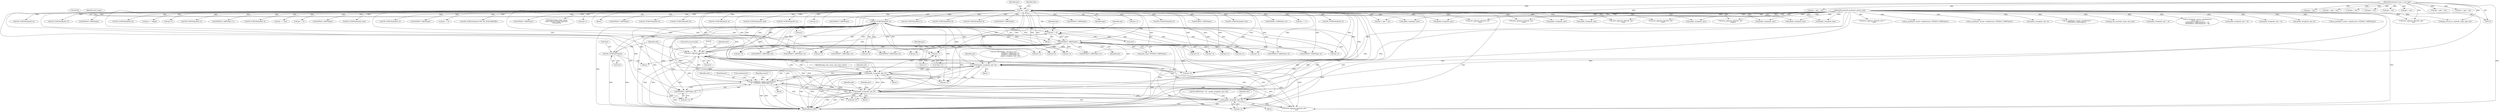 digraph "0_tcpdump_13d52e9c0e7caf7e6325b0051bc90a49968be67f@pointer" {
"1002333" [label="(Call,tptr+7)"];
"1002169" [label="(Call,ND_TCHECK2(tptr[0], 2))"];
"1002392" [label="(Call,ND_TCHECK2(*tptr,8))"];
"1002405" [label="(Call,tptr +=8)"];
"1002396" [label="(Call,print_unknown_data(ndo, tptr, \"\n\t      \", 8))"];
"1002221" [label="(Call,ipaddr_string(ndo, tptr+4))"];
"1002316" [label="(Call,ipaddr_string(ndo, tptr+2))"];
"1002255" [label="(Call,as_printf(ndo, astostr, sizeof(astostr),\n\t\t\t    EXTRACT_32BITS(tptr+2)))"];
"1002237" [label="(Call,ipaddr_string(ndo, tptr+2))"];
"1002302" [label="(Call,ipaddr_string(ndo, tptr+2))"];
"1000126" [label="(MethodParameterIn,netdissect_options *ndo)"];
"1000142" [label="(Call,tptr = pptr)"];
"1000128" [label="(MethodParameterIn,const u_char *pptr)"];
"1002176" [label="(Call,EXTRACT_16BITS(tptr))"];
"1002260" [label="(Call,EXTRACT_32BITS(tptr+2))"];
"1002554" [label="(Call,ipaddr_string(ndo, tptr))"];
"1001641" [label="(Call,tptr = pptr + len)"];
"1002196" [label="(Call,tptr+2)"];
"1000598" [label="(Call,ipaddr_string(ndo, tptr))"];
"1002169" [label="(Call,ND_TCHECK2(tptr[0], 2))"];
"1002127" [label="(Call,print_unknown_data(ndo, tptr-3, \"\n\t    \", tlen))"];
"1000682" [label="(Call,print_unknown_data(ndo, tptr, \"\n\t    \", tlen))"];
"1002866" [label="(Call,EXTRACT_32BITS(tptr))"];
"1002274" [label="(Call,EXTRACT_32BITS(tptr+2))"];
"1000385" [label="(Call,ND_TCHECK2(tptr[0], len))"];
"1002266" [label="(Identifier,tptr)"];
"1002326" [label="(Call,tptr+6)"];
"1001633" [label="(Call,print_unknown_data(ndo, tptr, \"\n\t    \", tlen))"];
"1002653" [label="(Call,print_unknown_data(ndo, tptr,\"\n\t      \", length))"];
"1002139" [label="(Call,pptr + len)"];
"1002449" [label="(Call,EXTRACT_24BITS(tptr+2))"];
"1002603" [label="(Call,tptr += 3)"];
"1000567" [label="(Call,ipaddr_string(ndo, tptr))"];
"1002375" [label="(Call,EXTRACT_16BITS(tptr+4))"];
"1002216" [label="(Block,)"];
"1002335" [label="(Literal,7)"];
"1000486" [label="(Call,ND_TCHECK2(tptr[0], 4))"];
"1002401" [label="(ControlStructure,break;)"];
"1002137" [label="(Call,tptr = pptr + len)"];
"1002405" [label="(Call,tptr +=8)"];
"1002681" [label="(Call,as_printf(ndo, astostr, sizeof(astostr), EXTRACT_32BITS(tptr)))"];
"1000208" [label="(Call,pptr + len)"];
"1002400" [label="(Literal,8)"];
"1002223" [label="(Call,tptr+4)"];
"1002666" [label="(Call,ND_TCHECK2(tptr[0], 4))"];
"1002413" [label="(Call,ND_TCHECK2(tptr[0], 5))"];
"1002476" [label="(Call,ipaddr_string(ndo, tptr))"];
"1000126" [label="(MethodParameterIn,netdissect_options *ndo)"];
"1001665" [label="(Call,EXTRACT_16BITS(tptr))"];
"1002242" [label="(Call,EXTRACT_16BITS(tptr+6))"];
"1002254" [label="(Block,)"];
"1000456" [label="(Call,as_printf(ndo, astostr, sizeof(astostr), EXTRACT_32BITS(tptr)))"];
"1000445" [label="(Call,ND_TCHECK2(tptr[0], 8))"];
"1002658" [label="(Call,tptr += length)"];
"1002450" [label="(Call,tptr+2)"];
"1000587" [label="(Call,ND_TCHECK2(tptr[0], 4))"];
"1002599" [label="(Call,EXTRACT_16BITS(tptr+1))"];
"1002387" [label="(Call,tptr+2)"];
"1000321" [label="(Call,ND_TCHECK2(tptr[0], 4))"];
"1001115" [label="(Call,tptr += tlen)"];
"1002261" [label="(Call,tptr+2)"];
"1000542" [label="(Call,tptr +=4)"];
"1002686" [label="(Call,EXTRACT_32BITS(tptr))"];
"1002323" [label="(Identifier,bgp_extd_comm_ospf_rtype_values)"];
"1001091" [label="(Call,ND_TCHECK2(tptr[0], tlen))"];
"1002497" [label="(Call,ipaddr_string(ndo, tptr))"];
"1002588" [label="(Call,ND_TCHECK2(tptr[0], 3))"];
"1000461" [label="(Call,EXTRACT_32BITS(tptr))"];
"1002454" [label="(Call,tptr +=5)"];
"1002500" [label="(Call,ipaddr_string(ndo, tptr+4))"];
"1001658" [label="(Call,ND_TCHECK2(tptr[0], BGP_MP_NLRI_MINSIZE))"];
"1002927" [label="(Call,print_unknown_data(ndo, pptr, \"\n\t    \", len))"];
"1001110" [label="(Call,print_unknown_data(ndo, tptr, \"\n\t    \", tlen))"];
"1002222" [label="(Identifier,ndo)"];
"1002170" [label="(Call,tptr[0])"];
"1000622" [label="(Call,EXTRACT_16BITS(tptr))"];
"1002177" [label="(Identifier,tptr)"];
"1002258" [label="(Call,sizeof(astostr))"];
"1002297" [label="(Call,ND_PRINT((ndo, \"%s\", ipaddr_string(ndo, tptr+2))))"];
"1001711" [label="(Call,pptr + len)"];
"1002238" [label="(Identifier,ndo)"];
"1002257" [label="(Identifier,astostr)"];
"1000421" [label="(Call,as_printf(ndo, astostr, sizeof(astostr),\n\t\t\tEXTRACT_32BITS(tptr)))"];
"1000170" [label="(Call,tok2str(bgp_origin_values,\n\t\t\t\t\t\t\"Unknown Origin Typecode\",\n\t\t\t\t\t\ttptr[0]))"];
"1002818" [label="(Call,bgp_attr_print(ndo, atype, tptr, alen))"];
"1002600" [label="(Call,tptr+1)"];
"1002255" [label="(Call,as_printf(ndo, astostr, sizeof(astostr),\n\t\t\t    EXTRACT_32BITS(tptr+2)))"];
"1002316" [label="(Call,ipaddr_string(ndo, tptr+2))"];
"1002570" [label="(Call,print_unknown_data(ndo, tptr, \"\n\t      \", tlen))"];
"1002218" [label="(Call,tptr+4)"];
"1000428" [label="(Call,ipaddr_string(ndo, tptr + 4))"];
"1000130" [label="(Block,)"];
"1000493" [label="(Call,EXTRACT_32BITS(tptr))"];
"1002523" [label="(Call,ND_TCHECK2(tptr[0], 8))"];
"1002937" [label="(MethodReturn,RET)"];
"1000258" [label="(Call,as_printf(ndo, astostr, sizeof(astostr),\n\t\t\t\tas_size == 2 ?\n\t\t\t\tEXTRACT_16BITS(&tptr[2 + i]) :\n\t\t\t\tEXTRACT_32BITS(&tptr[2 + i])))"];
"1002465" [label="(Call,ND_TCHECK2(tptr[0], 8))"];
"1002367" [label="(Call,tptr+2)"];
"1002174" [label="(Call,extd_comm=EXTRACT_16BITS(tptr))"];
"1002302" [label="(Call,ipaddr_string(ndo, tptr+2))"];
"1002217" [label="(Call,EXTRACT_32BITS(tptr+4))"];
"1002244" [label="(Identifier,tptr)"];
"1001643" [label="(Call,pptr + len)"];
"1000347" [label="(Call,ND_TCHECK2(tptr[0], 4))"];
"1000143" [label="(Identifier,tptr)"];
"1002239" [label="(Call,tptr+2)"];
"1000146" [label="(Identifier,tlen)"];
"1002165" [label="(Identifier,tlen)"];
"1000663" [label="(Call,ND_TCHECK2(tptr[0], tlen))"];
"1000408" [label="(Call,ipaddr_string(ndo, tptr + 2))"];
"1002507" [label="(Call,ND_TCHECK2(tptr[0], 4))"];
"1002237" [label="(Call,ipaddr_string(ndo, tptr+2))"];
"1001187" [label="(Call,pptr + len)"];
"1002343" [label="(Call,tptr+6)"];
"1002304" [label="(Call,tptr+2)"];
"1002256" [label="(Identifier,ndo)"];
"1002264" [label="(Call,EXTRACT_16BITS(tptr+6))"];
"1002175" [label="(Identifier,extd_comm)"];
"1000142" [label="(Call,tptr = pptr)"];
"1002176" [label="(Call,EXTRACT_16BITS(tptr))"];
"1002407" [label="(Literal,8)"];
"1002908" [label="(Call,print_unknown_data(ndo, pptr, \"\n\t    \", len))"];
"1002109" [label="(Call,tptr-3)"];
"1002212" [label="(Call,EXTRACT_16BITS(tptr+2))"];
"1002372" [label="(Call,tptr+3)"];
"1000426" [label="(Call,EXTRACT_32BITS(tptr))"];
"1000463" [label="(Call,ipaddr_string(ndo, tptr + 4))"];
"1000615" [label="(Call,ND_TCHECK2(tptr[0], 3))"];
"1002236" [label="(Block,)"];
"1002243" [label="(Call,tptr+6)"];
"1002486" [label="(Call,ND_TCHECK2(tptr[0], 8))"];
"1002397" [label="(Identifier,ndo)"];
"1002318" [label="(Call,tptr+2)"];
"1002317" [label="(Identifier,ndo)"];
"1002303" [label="(Identifier,ndo)"];
"1002543" [label="(Call,ND_TCHECK2(tptr[0], 8))"];
"1002479" [label="(Call,ipaddr_string(ndo, tptr+4))"];
"1000406" [label="(Call,EXTRACT_16BITS(tptr))"];
"1002399" [label="(Literal,\"\n\t      \")"];
"1000128" [label="(MethodParameterIn,const u_char *pptr)"];
"1000206" [label="(Call,tptr < pptr + len)"];
"1000401" [label="(Call,as_printf(ndo, astostr, sizeof(astostr), EXTRACT_16BITS(tptr)))"];
"1002349" [label="(Call,tptr+6)"];
"1002392" [label="(Call,ND_TCHECK2(*tptr,8))"];
"1002386" [label="(Call,EXTRACT_16BITS(tptr+2))"];
"1002300" [label="(Block,)"];
"1002167" [label="(Block,)"];
"1002206" [label="(Call,ND_PRINT((ndo, \": %u:%u (= %s)\",\n                               EXTRACT_16BITS(tptr+2),\n                               EXTRACT_32BITS(tptr+4),\n                               ipaddr_string(ndo, tptr+4))))"];
"1002398" [label="(Identifier,tptr)"];
"1002315" [label="(Block,)"];
"1000357" [label="(Call,EXTRACT_32BITS(tptr))"];
"1000144" [label="(Identifier,pptr)"];
"1002202" [label="(Block,)"];
"1002173" [label="(Literal,2)"];
"1002334" [label="(Identifier,tptr)"];
"1000200" [label="(Call,bgp_attr_get_as_size(ndo, atype, pptr, len))"];
"1002333" [label="(Call,tptr+7)"];
"1002260" [label="(Call,EXTRACT_32BITS(tptr+2))"];
"1002396" [label="(Call,print_unknown_data(ndo, tptr, \"\n\t      \", 8))"];
"1002265" [label="(Call,tptr+6)"];
"1002421" [label="(Call,tptr+1)"];
"1002395" [label="(Literal,8)"];
"1002275" [label="(Call,tptr+2)"];
"1002332" [label="(Call,*(tptr+7))"];
"1000331" [label="(Call,ipaddr_string(ndo, tptr))"];
"1002517" [label="(Call,ipaddr_string(ndo, tptr))"];
"1001185" [label="(Call,tptr < pptr + len)"];
"1002221" [label="(Call,ipaddr_string(ndo, tptr+4))"];
"1002393" [label="(Call,*tptr)"];
"1001709" [label="(Call,tptr < pptr + len)"];
"1000557" [label="(Call,ND_TCHECK2(tptr[0], 4))"];
"1002376" [label="(Call,tptr+4)"];
"1002406" [label="(Identifier,tptr)"];
"1002213" [label="(Call,tptr+2)"];
"1002534" [label="(Call,ipaddr_string(ndo, tptr))"];
"1002333" -> "1002332"  [label="AST: "];
"1002333" -> "1002335"  [label="CFG: "];
"1002334" -> "1002333"  [label="AST: "];
"1002335" -> "1002333"  [label="AST: "];
"1002332" -> "1002333"  [label="CFG: "];
"1002169" -> "1002333"  [label="DDG: "];
"1000142" -> "1002333"  [label="DDG: "];
"1002176" -> "1002333"  [label="DDG: "];
"1002169" -> "1002167"  [label="AST: "];
"1002169" -> "1002173"  [label="CFG: "];
"1002170" -> "1002169"  [label="AST: "];
"1002173" -> "1002169"  [label="AST: "];
"1002175" -> "1002169"  [label="CFG: "];
"1002169" -> "1002937"  [label="DDG: "];
"1002169" -> "1002937"  [label="DDG: "];
"1002392" -> "1002169"  [label="DDG: "];
"1002405" -> "1002169"  [label="DDG: "];
"1000142" -> "1002169"  [label="DDG: "];
"1002169" -> "1002176"  [label="DDG: "];
"1002169" -> "1002196"  [label="DDG: "];
"1002169" -> "1002212"  [label="DDG: "];
"1002169" -> "1002213"  [label="DDG: "];
"1002169" -> "1002217"  [label="DDG: "];
"1002169" -> "1002218"  [label="DDG: "];
"1002169" -> "1002221"  [label="DDG: "];
"1002169" -> "1002223"  [label="DDG: "];
"1002169" -> "1002237"  [label="DDG: "];
"1002169" -> "1002239"  [label="DDG: "];
"1002169" -> "1002242"  [label="DDG: "];
"1002169" -> "1002243"  [label="DDG: "];
"1002169" -> "1002260"  [label="DDG: "];
"1002169" -> "1002261"  [label="DDG: "];
"1002169" -> "1002264"  [label="DDG: "];
"1002169" -> "1002265"  [label="DDG: "];
"1002169" -> "1002274"  [label="DDG: "];
"1002169" -> "1002275"  [label="DDG: "];
"1002169" -> "1002302"  [label="DDG: "];
"1002169" -> "1002304"  [label="DDG: "];
"1002169" -> "1002316"  [label="DDG: "];
"1002169" -> "1002318"  [label="DDG: "];
"1002169" -> "1002326"  [label="DDG: "];
"1002169" -> "1002343"  [label="DDG: "];
"1002169" -> "1002349"  [label="DDG: "];
"1002169" -> "1002367"  [label="DDG: "];
"1002169" -> "1002372"  [label="DDG: "];
"1002169" -> "1002375"  [label="DDG: "];
"1002169" -> "1002376"  [label="DDG: "];
"1002169" -> "1002386"  [label="DDG: "];
"1002169" -> "1002387"  [label="DDG: "];
"1002169" -> "1002392"  [label="DDG: "];
"1002169" -> "1002396"  [label="DDG: "];
"1002169" -> "1002405"  [label="DDG: "];
"1002392" -> "1002202"  [label="AST: "];
"1002392" -> "1002395"  [label="CFG: "];
"1002393" -> "1002392"  [label="AST: "];
"1002395" -> "1002392"  [label="AST: "];
"1002397" -> "1002392"  [label="CFG: "];
"1002392" -> "1002937"  [label="DDG: "];
"1002392" -> "1002937"  [label="DDG: "];
"1002405" -> "1002167"  [label="AST: "];
"1002405" -> "1002407"  [label="CFG: "];
"1002406" -> "1002405"  [label="AST: "];
"1002407" -> "1002405"  [label="AST: "];
"1002165" -> "1002405"  [label="CFG: "];
"1002405" -> "1002937"  [label="DDG: "];
"1002405" -> "1002176"  [label="DDG: "];
"1002396" -> "1002405"  [label="DDG: "];
"1000142" -> "1002405"  [label="DDG: "];
"1002176" -> "1002405"  [label="DDG: "];
"1002396" -> "1002202"  [label="AST: "];
"1002396" -> "1002400"  [label="CFG: "];
"1002397" -> "1002396"  [label="AST: "];
"1002398" -> "1002396"  [label="AST: "];
"1002399" -> "1002396"  [label="AST: "];
"1002400" -> "1002396"  [label="AST: "];
"1002401" -> "1002396"  [label="CFG: "];
"1002396" -> "1002937"  [label="DDG: "];
"1002396" -> "1002937"  [label="DDG: "];
"1002396" -> "1002937"  [label="DDG: "];
"1002396" -> "1002221"  [label="DDG: "];
"1002396" -> "1002237"  [label="DDG: "];
"1002396" -> "1002255"  [label="DDG: "];
"1002396" -> "1002302"  [label="DDG: "];
"1002396" -> "1002316"  [label="DDG: "];
"1002221" -> "1002396"  [label="DDG: "];
"1002316" -> "1002396"  [label="DDG: "];
"1002255" -> "1002396"  [label="DDG: "];
"1002237" -> "1002396"  [label="DDG: "];
"1002302" -> "1002396"  [label="DDG: "];
"1000126" -> "1002396"  [label="DDG: "];
"1000142" -> "1002396"  [label="DDG: "];
"1002176" -> "1002396"  [label="DDG: "];
"1002396" -> "1002927"  [label="DDG: "];
"1002221" -> "1002216"  [label="AST: "];
"1002221" -> "1002223"  [label="CFG: "];
"1002222" -> "1002221"  [label="AST: "];
"1002223" -> "1002221"  [label="AST: "];
"1002206" -> "1002221"  [label="CFG: "];
"1002221" -> "1002937"  [label="DDG: "];
"1002221" -> "1002937"  [label="DDG: "];
"1002221" -> "1002937"  [label="DDG: "];
"1002316" -> "1002221"  [label="DDG: "];
"1002255" -> "1002221"  [label="DDG: "];
"1002237" -> "1002221"  [label="DDG: "];
"1002302" -> "1002221"  [label="DDG: "];
"1000126" -> "1002221"  [label="DDG: "];
"1000142" -> "1002221"  [label="DDG: "];
"1002176" -> "1002221"  [label="DDG: "];
"1002221" -> "1002237"  [label="DDG: "];
"1002221" -> "1002255"  [label="DDG: "];
"1002221" -> "1002302"  [label="DDG: "];
"1002221" -> "1002316"  [label="DDG: "];
"1002221" -> "1002927"  [label="DDG: "];
"1002316" -> "1002315"  [label="AST: "];
"1002316" -> "1002318"  [label="CFG: "];
"1002317" -> "1002316"  [label="AST: "];
"1002318" -> "1002316"  [label="AST: "];
"1002323" -> "1002316"  [label="CFG: "];
"1002316" -> "1002937"  [label="DDG: "];
"1002316" -> "1002937"  [label="DDG: "];
"1002316" -> "1002937"  [label="DDG: "];
"1002316" -> "1002237"  [label="DDG: "];
"1002316" -> "1002255"  [label="DDG: "];
"1002316" -> "1002302"  [label="DDG: "];
"1002255" -> "1002316"  [label="DDG: "];
"1002237" -> "1002316"  [label="DDG: "];
"1002302" -> "1002316"  [label="DDG: "];
"1000126" -> "1002316"  [label="DDG: "];
"1000142" -> "1002316"  [label="DDG: "];
"1002176" -> "1002316"  [label="DDG: "];
"1002316" -> "1002927"  [label="DDG: "];
"1002255" -> "1002254"  [label="AST: "];
"1002255" -> "1002260"  [label="CFG: "];
"1002256" -> "1002255"  [label="AST: "];
"1002257" -> "1002255"  [label="AST: "];
"1002258" -> "1002255"  [label="AST: "];
"1002260" -> "1002255"  [label="AST: "];
"1002266" -> "1002255"  [label="CFG: "];
"1002255" -> "1002937"  [label="DDG: "];
"1002255" -> "1002937"  [label="DDG: "];
"1002255" -> "1002937"  [label="DDG: "];
"1002255" -> "1002937"  [label="DDG: "];
"1002255" -> "1002237"  [label="DDG: "];
"1002237" -> "1002255"  [label="DDG: "];
"1002302" -> "1002255"  [label="DDG: "];
"1000126" -> "1002255"  [label="DDG: "];
"1002260" -> "1002255"  [label="DDG: "];
"1002255" -> "1002302"  [label="DDG: "];
"1002255" -> "1002927"  [label="DDG: "];
"1002237" -> "1002236"  [label="AST: "];
"1002237" -> "1002239"  [label="CFG: "];
"1002238" -> "1002237"  [label="AST: "];
"1002239" -> "1002237"  [label="AST: "];
"1002244" -> "1002237"  [label="CFG: "];
"1002237" -> "1002937"  [label="DDG: "];
"1002237" -> "1002937"  [label="DDG: "];
"1002237" -> "1002937"  [label="DDG: "];
"1002302" -> "1002237"  [label="DDG: "];
"1000126" -> "1002237"  [label="DDG: "];
"1000142" -> "1002237"  [label="DDG: "];
"1002176" -> "1002237"  [label="DDG: "];
"1002237" -> "1002302"  [label="DDG: "];
"1002237" -> "1002927"  [label="DDG: "];
"1002302" -> "1002300"  [label="AST: "];
"1002302" -> "1002304"  [label="CFG: "];
"1002303" -> "1002302"  [label="AST: "];
"1002304" -> "1002302"  [label="AST: "];
"1002297" -> "1002302"  [label="CFG: "];
"1002302" -> "1002937"  [label="DDG: "];
"1002302" -> "1002937"  [label="DDG: "];
"1002302" -> "1002937"  [label="DDG: "];
"1000126" -> "1002302"  [label="DDG: "];
"1000142" -> "1002302"  [label="DDG: "];
"1002176" -> "1002302"  [label="DDG: "];
"1002302" -> "1002927"  [label="DDG: "];
"1000126" -> "1000125"  [label="AST: "];
"1000126" -> "1002937"  [label="DDG: "];
"1000126" -> "1000200"  [label="DDG: "];
"1000126" -> "1000258"  [label="DDG: "];
"1000126" -> "1000331"  [label="DDG: "];
"1000126" -> "1000401"  [label="DDG: "];
"1000126" -> "1000408"  [label="DDG: "];
"1000126" -> "1000421"  [label="DDG: "];
"1000126" -> "1000428"  [label="DDG: "];
"1000126" -> "1000456"  [label="DDG: "];
"1000126" -> "1000463"  [label="DDG: "];
"1000126" -> "1000567"  [label="DDG: "];
"1000126" -> "1000598"  [label="DDG: "];
"1000126" -> "1000682"  [label="DDG: "];
"1000126" -> "1001110"  [label="DDG: "];
"1000126" -> "1001633"  [label="DDG: "];
"1000126" -> "1002127"  [label="DDG: "];
"1000126" -> "1002476"  [label="DDG: "];
"1000126" -> "1002479"  [label="DDG: "];
"1000126" -> "1002497"  [label="DDG: "];
"1000126" -> "1002500"  [label="DDG: "];
"1000126" -> "1002517"  [label="DDG: "];
"1000126" -> "1002534"  [label="DDG: "];
"1000126" -> "1002554"  [label="DDG: "];
"1000126" -> "1002570"  [label="DDG: "];
"1000126" -> "1002653"  [label="DDG: "];
"1000126" -> "1002681"  [label="DDG: "];
"1000126" -> "1002818"  [label="DDG: "];
"1000126" -> "1002908"  [label="DDG: "];
"1000126" -> "1002927"  [label="DDG: "];
"1000142" -> "1000130"  [label="AST: "];
"1000142" -> "1000144"  [label="CFG: "];
"1000143" -> "1000142"  [label="AST: "];
"1000144" -> "1000142"  [label="AST: "];
"1000146" -> "1000142"  [label="CFG: "];
"1000142" -> "1002937"  [label="DDG: "];
"1000142" -> "1002937"  [label="DDG: "];
"1000128" -> "1000142"  [label="DDG: "];
"1000142" -> "1000170"  [label="DDG: "];
"1000142" -> "1000206"  [label="DDG: "];
"1000142" -> "1000321"  [label="DDG: "];
"1000142" -> "1000331"  [label="DDG: "];
"1000142" -> "1000347"  [label="DDG: "];
"1000142" -> "1000357"  [label="DDG: "];
"1000142" -> "1000385"  [label="DDG: "];
"1000142" -> "1000406"  [label="DDG: "];
"1000142" -> "1000426"  [label="DDG: "];
"1000142" -> "1000445"  [label="DDG: "];
"1000142" -> "1000461"  [label="DDG: "];
"1000142" -> "1000486"  [label="DDG: "];
"1000142" -> "1000493"  [label="DDG: "];
"1000142" -> "1000542"  [label="DDG: "];
"1000142" -> "1000557"  [label="DDG: "];
"1000142" -> "1000567"  [label="DDG: "];
"1000142" -> "1000587"  [label="DDG: "];
"1000142" -> "1000598"  [label="DDG: "];
"1000142" -> "1000615"  [label="DDG: "];
"1000142" -> "1000622"  [label="DDG: "];
"1000142" -> "1000663"  [label="DDG: "];
"1000142" -> "1000682"  [label="DDG: "];
"1000142" -> "1001091"  [label="DDG: "];
"1000142" -> "1001110"  [label="DDG: "];
"1000142" -> "1001115"  [label="DDG: "];
"1000142" -> "1001633"  [label="DDG: "];
"1000142" -> "1001658"  [label="DDG: "];
"1000142" -> "1001665"  [label="DDG: "];
"1000142" -> "1002109"  [label="DDG: "];
"1000142" -> "1002176"  [label="DDG: "];
"1000142" -> "1002212"  [label="DDG: "];
"1000142" -> "1002213"  [label="DDG: "];
"1000142" -> "1002217"  [label="DDG: "];
"1000142" -> "1002218"  [label="DDG: "];
"1000142" -> "1002223"  [label="DDG: "];
"1000142" -> "1002239"  [label="DDG: "];
"1000142" -> "1002242"  [label="DDG: "];
"1000142" -> "1002243"  [label="DDG: "];
"1000142" -> "1002260"  [label="DDG: "];
"1000142" -> "1002261"  [label="DDG: "];
"1000142" -> "1002264"  [label="DDG: "];
"1000142" -> "1002265"  [label="DDG: "];
"1000142" -> "1002274"  [label="DDG: "];
"1000142" -> "1002275"  [label="DDG: "];
"1000142" -> "1002304"  [label="DDG: "];
"1000142" -> "1002318"  [label="DDG: "];
"1000142" -> "1002326"  [label="DDG: "];
"1000142" -> "1002343"  [label="DDG: "];
"1000142" -> "1002349"  [label="DDG: "];
"1000142" -> "1002367"  [label="DDG: "];
"1000142" -> "1002372"  [label="DDG: "];
"1000142" -> "1002375"  [label="DDG: "];
"1000142" -> "1002376"  [label="DDG: "];
"1000142" -> "1002386"  [label="DDG: "];
"1000142" -> "1002387"  [label="DDG: "];
"1000142" -> "1002413"  [label="DDG: "];
"1000142" -> "1002421"  [label="DDG: "];
"1000142" -> "1002449"  [label="DDG: "];
"1000142" -> "1002450"  [label="DDG: "];
"1000142" -> "1002454"  [label="DDG: "];
"1000142" -> "1002465"  [label="DDG: "];
"1000142" -> "1002476"  [label="DDG: "];
"1000142" -> "1002486"  [label="DDG: "];
"1000142" -> "1002497"  [label="DDG: "];
"1000142" -> "1002507"  [label="DDG: "];
"1000142" -> "1002517"  [label="DDG: "];
"1000142" -> "1002523"  [label="DDG: "];
"1000142" -> "1002534"  [label="DDG: "];
"1000142" -> "1002543"  [label="DDG: "];
"1000142" -> "1002554"  [label="DDG: "];
"1000142" -> "1002570"  [label="DDG: "];
"1000142" -> "1002588"  [label="DDG: "];
"1000142" -> "1002599"  [label="DDG: "];
"1000142" -> "1002600"  [label="DDG: "];
"1000142" -> "1002603"  [label="DDG: "];
"1000142" -> "1002653"  [label="DDG: "];
"1000142" -> "1002658"  [label="DDG: "];
"1000142" -> "1002666"  [label="DDG: "];
"1000142" -> "1002686"  [label="DDG: "];
"1000142" -> "1002866"  [label="DDG: "];
"1000128" -> "1000125"  [label="AST: "];
"1000128" -> "1002937"  [label="DDG: "];
"1000128" -> "1000200"  [label="DDG: "];
"1000128" -> "1000206"  [label="DDG: "];
"1000128" -> "1000208"  [label="DDG: "];
"1000128" -> "1001185"  [label="DDG: "];
"1000128" -> "1001187"  [label="DDG: "];
"1000128" -> "1001641"  [label="DDG: "];
"1000128" -> "1001643"  [label="DDG: "];
"1000128" -> "1001709"  [label="DDG: "];
"1000128" -> "1001711"  [label="DDG: "];
"1000128" -> "1002137"  [label="DDG: "];
"1000128" -> "1002139"  [label="DDG: "];
"1000128" -> "1002908"  [label="DDG: "];
"1000128" -> "1002927"  [label="DDG: "];
"1002176" -> "1002174"  [label="AST: "];
"1002176" -> "1002177"  [label="CFG: "];
"1002177" -> "1002176"  [label="AST: "];
"1002174" -> "1002176"  [label="CFG: "];
"1002176" -> "1002174"  [label="DDG: "];
"1002176" -> "1002196"  [label="DDG: "];
"1002176" -> "1002212"  [label="DDG: "];
"1002176" -> "1002213"  [label="DDG: "];
"1002176" -> "1002217"  [label="DDG: "];
"1002176" -> "1002218"  [label="DDG: "];
"1002176" -> "1002223"  [label="DDG: "];
"1002176" -> "1002239"  [label="DDG: "];
"1002176" -> "1002242"  [label="DDG: "];
"1002176" -> "1002243"  [label="DDG: "];
"1002176" -> "1002260"  [label="DDG: "];
"1002176" -> "1002261"  [label="DDG: "];
"1002176" -> "1002264"  [label="DDG: "];
"1002176" -> "1002265"  [label="DDG: "];
"1002176" -> "1002274"  [label="DDG: "];
"1002176" -> "1002275"  [label="DDG: "];
"1002176" -> "1002304"  [label="DDG: "];
"1002176" -> "1002318"  [label="DDG: "];
"1002176" -> "1002326"  [label="DDG: "];
"1002176" -> "1002343"  [label="DDG: "];
"1002176" -> "1002349"  [label="DDG: "];
"1002176" -> "1002367"  [label="DDG: "];
"1002176" -> "1002372"  [label="DDG: "];
"1002176" -> "1002375"  [label="DDG: "];
"1002176" -> "1002376"  [label="DDG: "];
"1002176" -> "1002386"  [label="DDG: "];
"1002176" -> "1002387"  [label="DDG: "];
"1002260" -> "1002261"  [label="CFG: "];
"1002261" -> "1002260"  [label="AST: "];
"1002260" -> "1002937"  [label="DDG: "];
}
